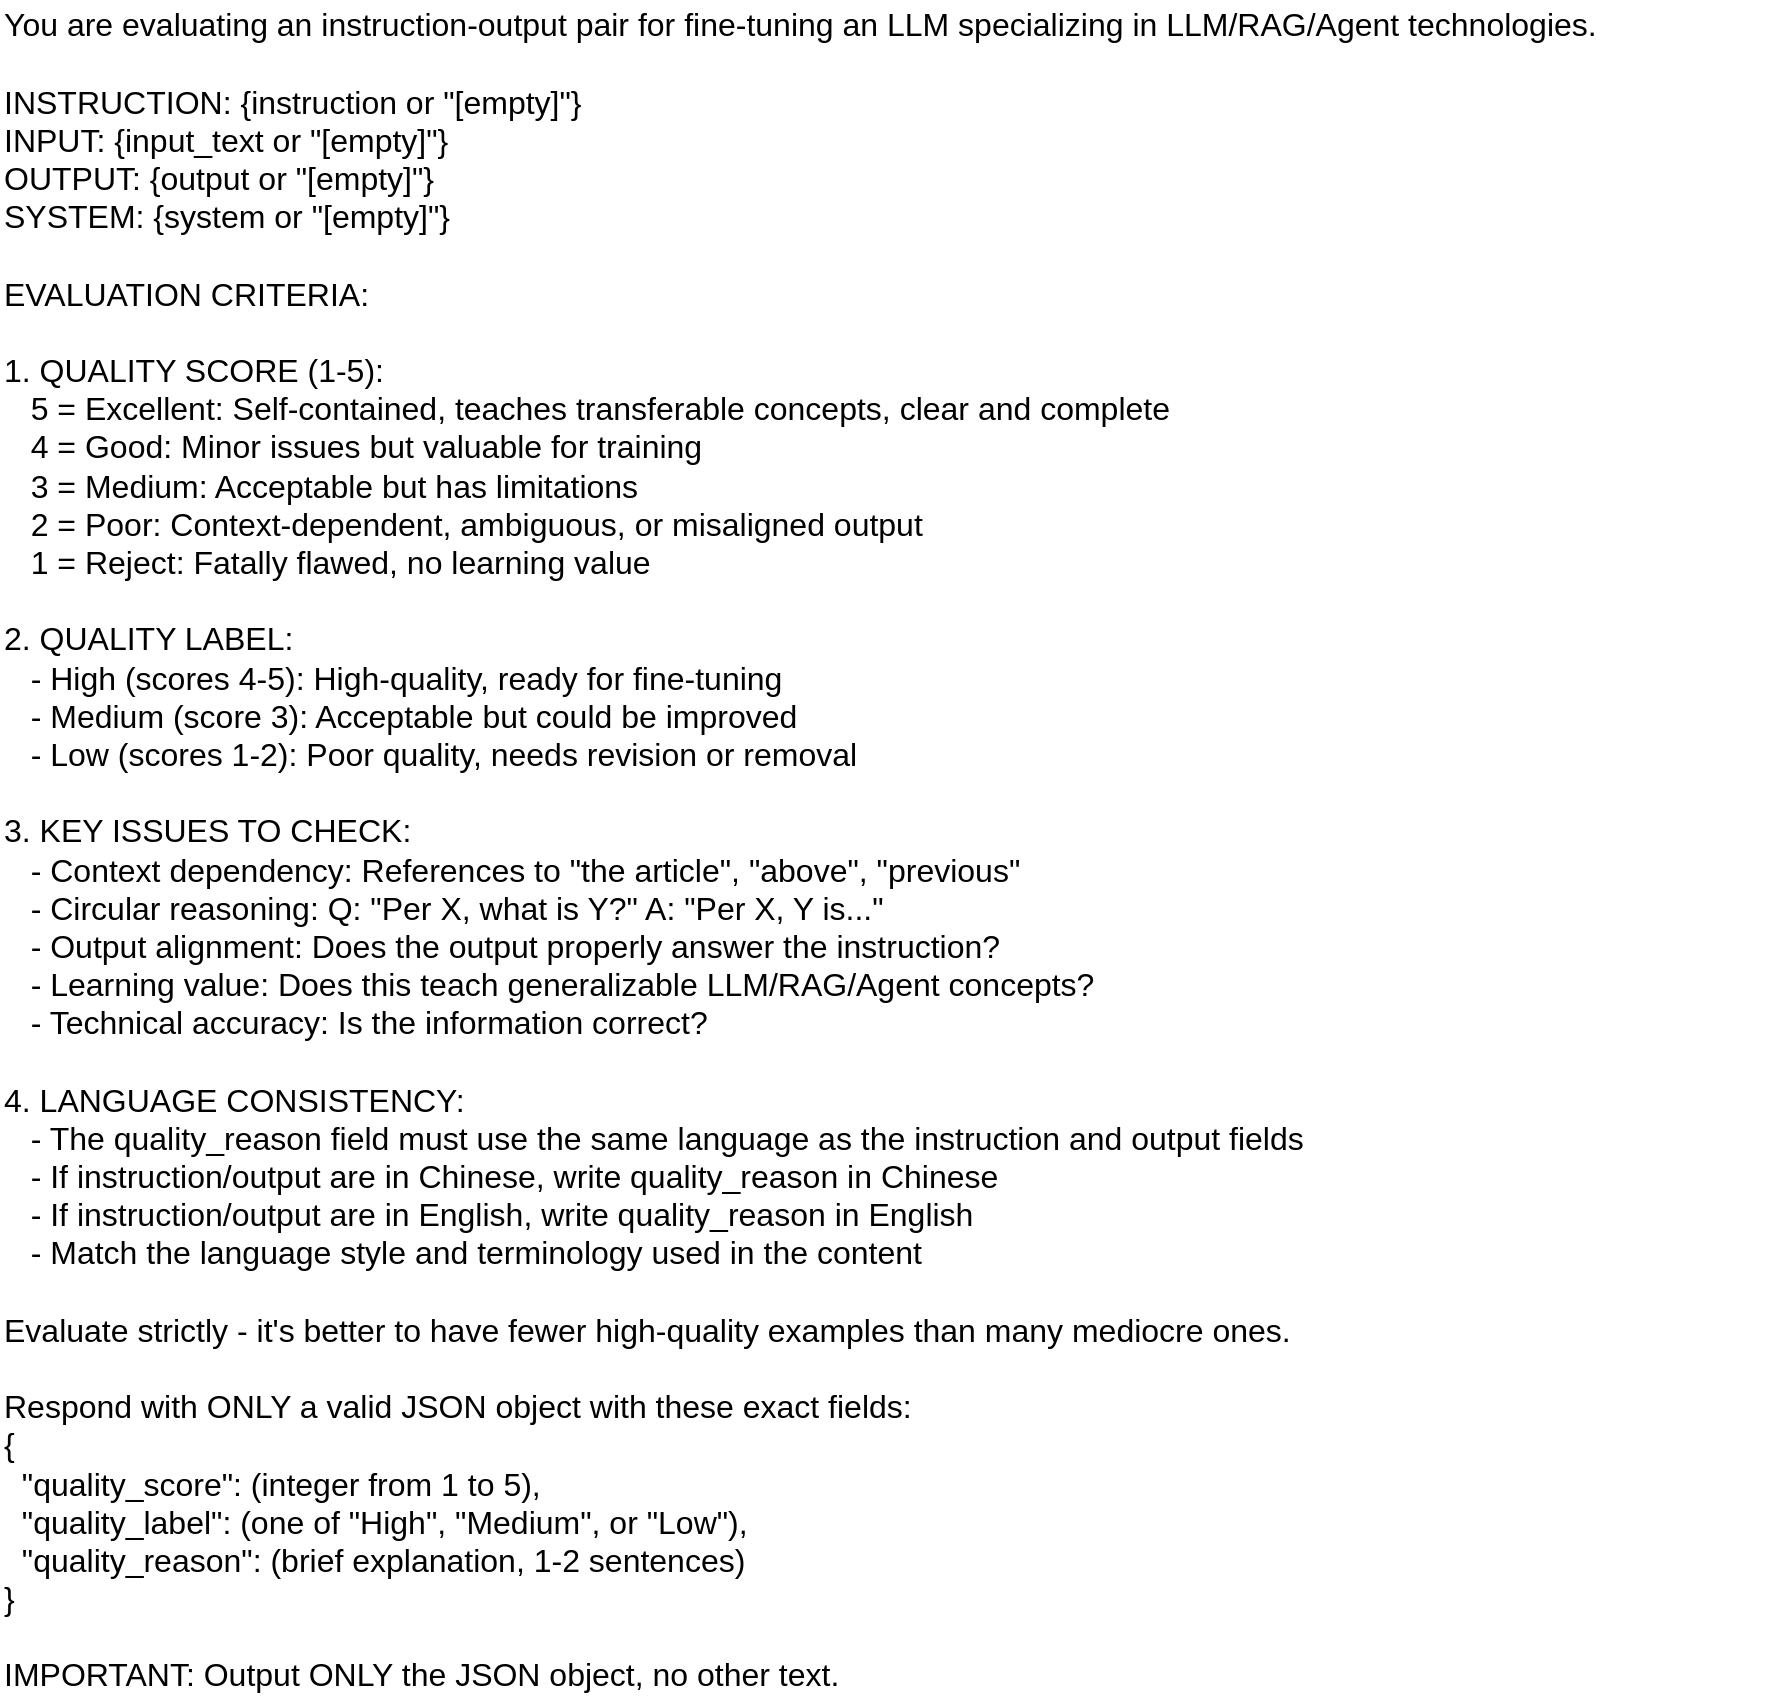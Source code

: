 <mxfile version="28.0.7">
  <diagram name="Page-1" id="h12D-F1U57nT824aF9lN">
    <mxGraphModel dx="1645" dy="1053" grid="0" gridSize="10" guides="1" tooltips="1" connect="1" arrows="1" fold="1" page="0" pageScale="1" pageWidth="850" pageHeight="1100" math="0" shadow="0">
      <root>
        <mxCell id="0" />
        <mxCell id="1" parent="0" />
        <mxCell id="M_4NLOA5KV14J6pHRzr9-1" value="&lt;div&gt;&lt;font style=&quot;font-size: 16px;&quot;&gt;You are evaluating an instruction-output pair for fine-tuning an LLM specializing in LLM/RAG/Agent technologies.&lt;/font&gt;&lt;/div&gt;&lt;div&gt;&lt;font style=&quot;font-size: 16px;&quot;&gt;&lt;br&gt;&lt;/font&gt;&lt;/div&gt;&lt;div&gt;&lt;font style=&quot;font-size: 16px;&quot;&gt;INSTRUCTION: {instruction or &quot;[empty]&quot;}&lt;/font&gt;&lt;/div&gt;&lt;div&gt;&lt;font style=&quot;font-size: 16px;&quot;&gt;INPUT: {input_text or &quot;[empty]&quot;}&lt;/font&gt;&lt;/div&gt;&lt;div&gt;&lt;font style=&quot;font-size: 16px;&quot;&gt;OUTPUT: {output or &quot;[empty]&quot;}&lt;/font&gt;&lt;/div&gt;&lt;div&gt;&lt;font style=&quot;font-size: 16px;&quot;&gt;SYSTEM: {system or &quot;[empty]&quot;}&lt;/font&gt;&lt;/div&gt;&lt;div&gt;&lt;font style=&quot;font-size: 16px;&quot;&gt;&lt;br&gt;&lt;/font&gt;&lt;/div&gt;&lt;div&gt;&lt;font style=&quot;font-size: 16px;&quot;&gt;EVALUATION CRITERIA:&lt;/font&gt;&lt;/div&gt;&lt;div&gt;&lt;font style=&quot;font-size: 16px;&quot;&gt;&lt;br&gt;&lt;/font&gt;&lt;/div&gt;&lt;div&gt;&lt;font style=&quot;font-size: 16px;&quot;&gt;1. QUALITY SCORE (1-5):&lt;/font&gt;&lt;/div&gt;&lt;div&gt;&lt;font style=&quot;font-size: 16px;&quot;&gt;&amp;nbsp; &amp;nbsp;5 = Excellent: Self-contained, teaches transferable concepts, clear and complete&lt;/font&gt;&lt;/div&gt;&lt;div&gt;&lt;font style=&quot;font-size: 16px;&quot;&gt;&amp;nbsp; &amp;nbsp;4 = Good: Minor issues but valuable for training&amp;nbsp;&amp;nbsp;&lt;/font&gt;&lt;/div&gt;&lt;div&gt;&lt;font style=&quot;font-size: 16px;&quot;&gt;&amp;nbsp; &amp;nbsp;3 = Medium: Acceptable but has limitations&lt;/font&gt;&lt;/div&gt;&lt;div&gt;&lt;font style=&quot;font-size: 16px;&quot;&gt;&amp;nbsp; &amp;nbsp;2 = Poor: Context-dependent, ambiguous, or misaligned output&lt;/font&gt;&lt;/div&gt;&lt;div&gt;&lt;font style=&quot;font-size: 16px;&quot;&gt;&amp;nbsp; &amp;nbsp;1 = Reject: Fatally flawed, no learning value&lt;/font&gt;&lt;/div&gt;&lt;div&gt;&lt;font style=&quot;font-size: 16px;&quot;&gt;&lt;br&gt;&lt;/font&gt;&lt;/div&gt;&lt;div&gt;&lt;font style=&quot;font-size: 16px;&quot;&gt;2. QUALITY LABEL:&lt;/font&gt;&lt;/div&gt;&lt;div&gt;&lt;font style=&quot;font-size: 16px;&quot;&gt;&amp;nbsp; &amp;nbsp;- High (scores 4-5): High-quality, ready for fine-tuning&lt;/font&gt;&lt;/div&gt;&lt;div&gt;&lt;font style=&quot;font-size: 16px;&quot;&gt;&amp;nbsp; &amp;nbsp;- Medium (score 3): Acceptable but could be improved&lt;/font&gt;&lt;/div&gt;&lt;div&gt;&lt;font style=&quot;font-size: 16px;&quot;&gt;&amp;nbsp; &amp;nbsp;- Low (scores 1-2): Poor quality, needs revision or removal&lt;/font&gt;&lt;/div&gt;&lt;div&gt;&lt;font style=&quot;font-size: 16px;&quot;&gt;&lt;br&gt;&lt;/font&gt;&lt;/div&gt;&lt;div&gt;&lt;font style=&quot;font-size: 16px;&quot;&gt;3. KEY ISSUES TO CHECK:&lt;/font&gt;&lt;/div&gt;&lt;div&gt;&lt;font style=&quot;font-size: 16px;&quot;&gt;&amp;nbsp; &amp;nbsp;- Context dependency: References to &quot;the article&quot;, &quot;above&quot;, &quot;previous&quot;&lt;/font&gt;&lt;/div&gt;&lt;div&gt;&lt;font style=&quot;font-size: 16px;&quot;&gt;&amp;nbsp; &amp;nbsp;- Circular reasoning: Q: &quot;Per X, what is Y?&quot; A: &quot;Per X, Y is...&quot;&lt;/font&gt;&lt;/div&gt;&lt;div&gt;&lt;font style=&quot;font-size: 16px;&quot;&gt;&amp;nbsp; &amp;nbsp;- Output alignment: Does the output properly answer the instruction?&lt;/font&gt;&lt;/div&gt;&lt;div&gt;&lt;font style=&quot;font-size: 16px;&quot;&gt;&amp;nbsp; &amp;nbsp;- Learning value: Does this teach generalizable LLM/RAG/Agent concepts?&lt;/font&gt;&lt;/div&gt;&lt;div&gt;&lt;font style=&quot;font-size: 16px;&quot;&gt;&amp;nbsp; &amp;nbsp;- Technical accuracy: Is the information correct?&lt;/font&gt;&lt;/div&gt;&lt;div&gt;&lt;font style=&quot;font-size: 16px;&quot;&gt;&lt;br&gt;&lt;/font&gt;&lt;/div&gt;&lt;div&gt;&lt;font style=&quot;font-size: 16px;&quot;&gt;4. LANGUAGE CONSISTENCY:&lt;/font&gt;&lt;/div&gt;&lt;div&gt;&lt;font style=&quot;font-size: 16px;&quot;&gt;&amp;nbsp; &amp;nbsp;- The quality_reason field must use the same language as the instruction and output fields&lt;/font&gt;&lt;/div&gt;&lt;div&gt;&lt;font style=&quot;font-size: 16px;&quot;&gt;&amp;nbsp; &amp;nbsp;- If instruction/output are in Chinese, write quality_reason in Chinese&lt;/font&gt;&lt;/div&gt;&lt;div&gt;&lt;font style=&quot;font-size: 16px;&quot;&gt;&amp;nbsp; &amp;nbsp;- If instruction/output are in English, write quality_reason in English&lt;/font&gt;&lt;/div&gt;&lt;div&gt;&lt;font style=&quot;font-size: 16px;&quot;&gt;&amp;nbsp; &amp;nbsp;- Match the language style and terminology used in the content&lt;/font&gt;&lt;/div&gt;&lt;div&gt;&lt;font style=&quot;font-size: 16px;&quot;&gt;&lt;br&gt;&lt;/font&gt;&lt;/div&gt;&lt;div&gt;&lt;font style=&quot;font-size: 16px;&quot;&gt;Evaluate strictly - it&#39;s better to have fewer high-quality examples than many mediocre ones.&lt;/font&gt;&lt;/div&gt;&lt;div&gt;&lt;font style=&quot;font-size: 16px;&quot;&gt;&lt;br&gt;&lt;/font&gt;&lt;/div&gt;&lt;div&gt;&lt;font style=&quot;font-size: 16px;&quot;&gt;Respond with ONLY a valid JSON object with these exact fields:&lt;/font&gt;&lt;/div&gt;&lt;div&gt;&lt;font style=&quot;font-size: 16px;&quot;&gt;{&lt;/font&gt;&lt;/div&gt;&lt;div&gt;&lt;font style=&quot;font-size: 16px;&quot;&gt;&amp;nbsp; &quot;quality_score&quot;: (integer from 1 to 5),&lt;/font&gt;&lt;/div&gt;&lt;div&gt;&lt;font style=&quot;font-size: 16px;&quot;&gt;&amp;nbsp; &quot;quality_label&quot;: (one of &quot;High&quot;, &quot;Medium&quot;, or &quot;Low&quot;),&lt;/font&gt;&lt;/div&gt;&lt;div&gt;&lt;font style=&quot;font-size: 16px;&quot;&gt;&amp;nbsp; &quot;quality_reason&quot;: (brief explanation, 1-2 sentences)&lt;/font&gt;&lt;/div&gt;&lt;div&gt;&lt;font style=&quot;font-size: 16px;&quot;&gt;}&lt;/font&gt;&lt;/div&gt;&lt;div&gt;&lt;font style=&quot;font-size: 16px;&quot;&gt;&lt;br&gt;&lt;/font&gt;&lt;/div&gt;&lt;div&gt;&lt;font style=&quot;font-size: 16px;&quot;&gt;IMPORTANT: Output ONLY the JSON object, no other text.&lt;/font&gt;&lt;/div&gt;" style="text;html=1;align=left;verticalAlign=middle;whiteSpace=wrap;rounded=0;" vertex="1" parent="1">
          <mxGeometry x="31" y="70" width="893" height="849" as="geometry" />
        </mxCell>
      </root>
    </mxGraphModel>
  </diagram>
</mxfile>
